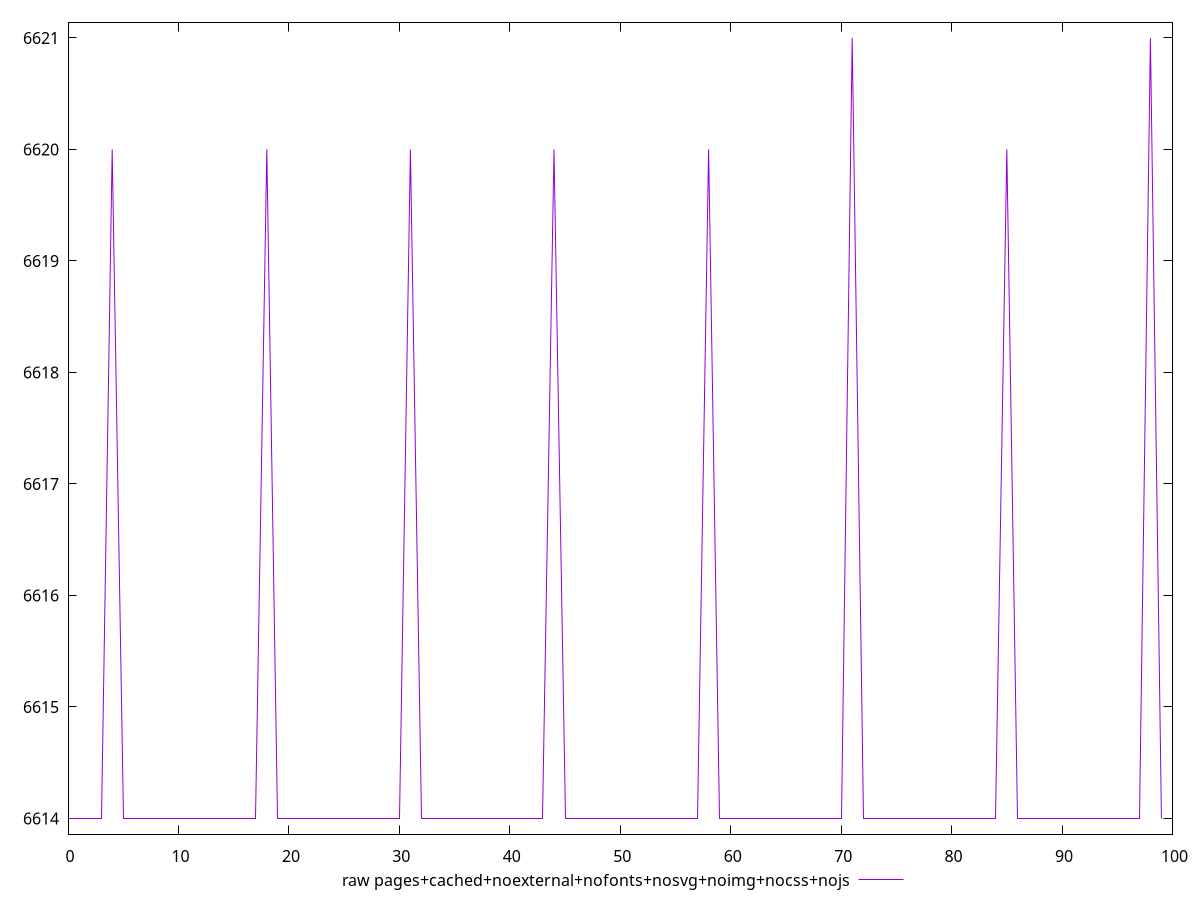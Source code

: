 $_rawPagesCachedNoexternalNofontsNosvgNoimgNocssNojs <<EOF
6614
6614
6614
6614
6620
6614
6614
6614
6614
6614
6614
6614
6614
6614
6614
6614
6614
6614
6620
6614
6614
6614
6614
6614
6614
6614
6614
6614
6614
6614
6614
6620
6614
6614
6614
6614
6614
6614
6614
6614
6614
6614
6614
6614
6620
6614
6614
6614
6614
6614
6614
6614
6614
6614
6614
6614
6614
6614
6620
6614
6614
6614
6614
6614
6614
6614
6614
6614
6614
6614
6614
6621
6614
6614
6614
6614
6614
6614
6614
6614
6614
6614
6614
6614
6614
6620
6614
6614
6614
6614
6614
6614
6614
6614
6614
6614
6614
6614
6621
6614
EOF
set key outside below
set terminal pngcairo
set output "report_00005_2020-11-02T22-26-11.212Z/total-byte-weight/pages+cached+noexternal+nofonts+nosvg+noimg+nocss+nojs//raw.png"
set yrange [6613.86:6621.14]
plot $_rawPagesCachedNoexternalNofontsNosvgNoimgNocssNojs title "raw pages+cached+noexternal+nofonts+nosvg+noimg+nocss+nojs" with line ,